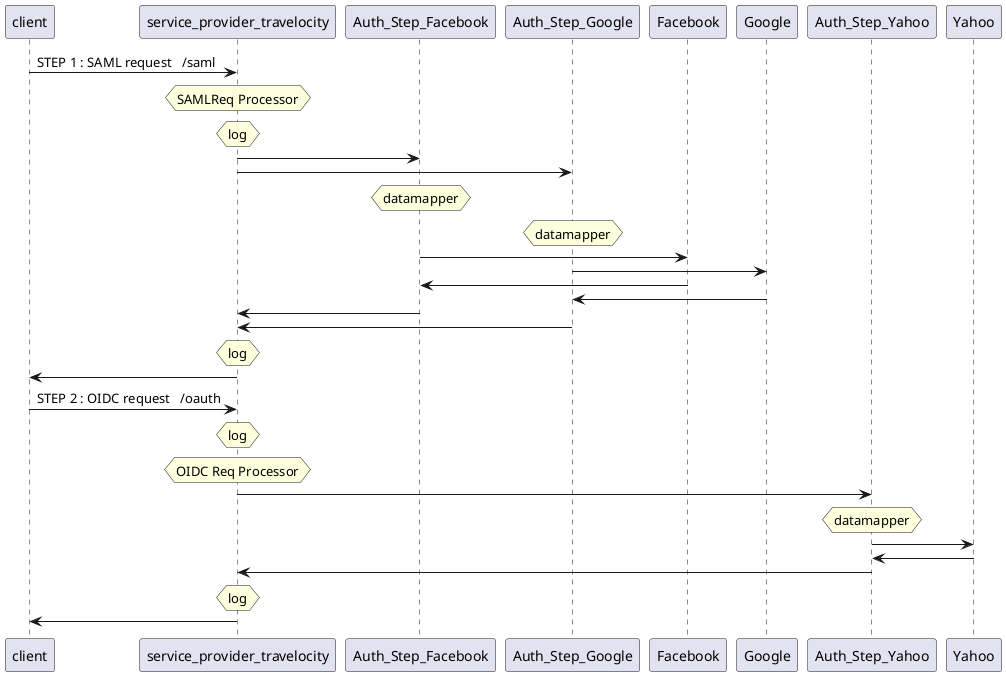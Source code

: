 @startuml



        client -> service_provider_travelocity: STEP 1 : SAML request   /saml
        hnote over service_provider_travelocity : SAMLReq Processor
        hnote over service_provider_travelocity : log

        service_provider_travelocity -> Auth_Step_Facebook

        service_provider_travelocity -> Auth_Step_Google


        hnote over Auth_Step_Facebook : datamapper
        hnote over Auth_Step_Google : datamapper


        Auth_Step_Facebook -> Facebook


        Auth_Step_Google -> Google
        Facebook -> Auth_Step_Facebook
        Google -> Auth_Step_Google


        Auth_Step_Facebook -> service_provider_travelocity
        Auth_Step_Google -> service_provider_travelocity

        hnote over service_provider_travelocity : log
        service_provider_travelocity ->client





        client -> service_provider_travelocity: STEP 2 : OIDC request   /oauth
        hnote over service_provider_travelocity : log
        hnote over service_provider_travelocity : OIDC Req Processor


        service_provider_travelocity -> Auth_Step_Yahoo

        hnote over Auth_Step_Yahoo : datamapper


        Auth_Step_Yahoo -> Yahoo


        Yahoo -> Auth_Step_Yahoo

        Auth_Step_Yahoo -> service_provider_travelocity

        hnote over service_provider_travelocity : log
        service_provider_travelocity ->client
@endum